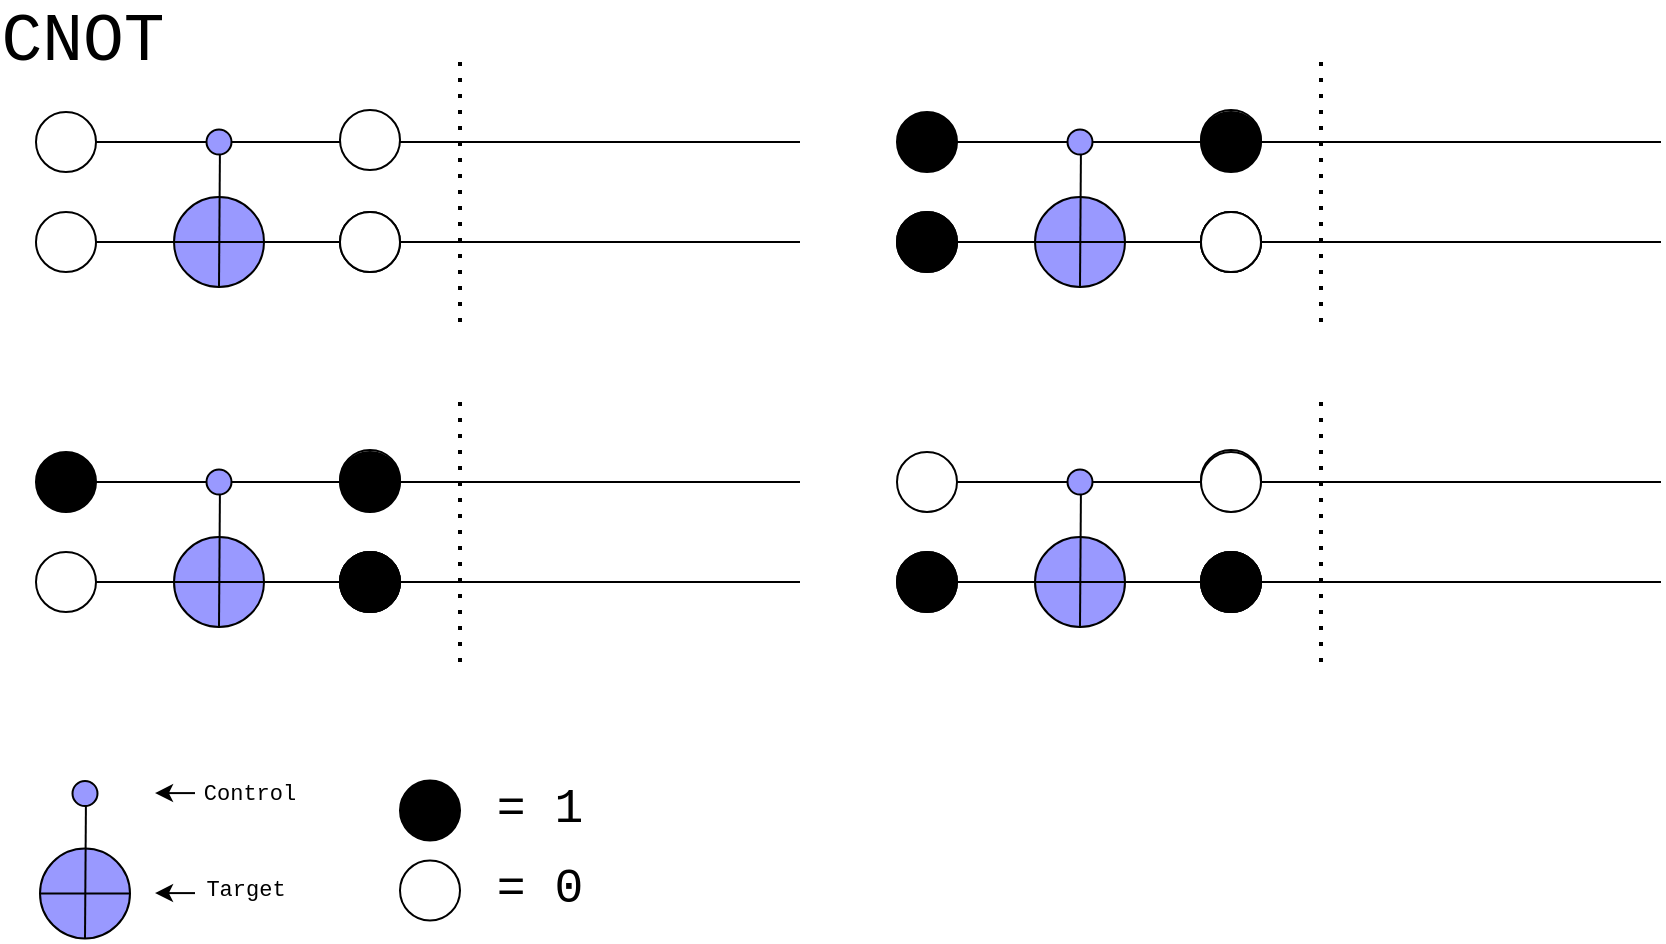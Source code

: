<mxfile version="20.6.0" type="device"><diagram id="c42yNX1yEkKoZ739y-wv" name="Page-1"><mxGraphModel dx="981" dy="553" grid="1" gridSize="10" guides="1" tooltips="1" connect="1" arrows="1" fold="1" page="1" pageScale="1" pageWidth="827" pageHeight="1169" math="0" shadow="0"><root><mxCell id="0"/><mxCell id="1" parent="0"/><mxCell id="PbG7F4YEUV1qH4xfj-eT-2" value="" style="endArrow=none;html=1;rounded=0;" edge="1" parent="1"><mxGeometry width="50" height="50" relative="1" as="geometry"><mxPoint x="70" y="90" as="sourcePoint"/><mxPoint x="430" y="90" as="targetPoint"/></mxGeometry></mxCell><mxCell id="PbG7F4YEUV1qH4xfj-eT-3" value="" style="endArrow=none;html=1;rounded=0;" edge="1" parent="1"><mxGeometry width="50" height="50" relative="1" as="geometry"><mxPoint x="70" y="140" as="sourcePoint"/><mxPoint x="430" y="140" as="targetPoint"/></mxGeometry></mxCell><mxCell id="PbG7F4YEUV1qH4xfj-eT-6" value="" style="ellipse;whiteSpace=wrap;html=1;fontFamily=Courier New;fontSize=24;" vertex="1" parent="1"><mxGeometry x="48" y="75" width="30" height="30" as="geometry"/></mxCell><mxCell id="PbG7F4YEUV1qH4xfj-eT-7" value="" style="ellipse;whiteSpace=wrap;html=1;fontFamily=Courier New;fontSize=24;" vertex="1" parent="1"><mxGeometry x="48" y="125" width="30" height="30" as="geometry"/></mxCell><mxCell id="PbG7F4YEUV1qH4xfj-eT-9" value="CNOT" style="text;html=1;strokeColor=none;fillColor=none;align=center;verticalAlign=middle;whiteSpace=wrap;rounded=0;fontFamily=Courier New;fontSize=34;fontStyle=0" vertex="1" parent="1"><mxGeometry x="33" y="20" width="77" height="40" as="geometry"/></mxCell><mxCell id="PbG7F4YEUV1qH4xfj-eT-10" value="" style="ellipse;whiteSpace=wrap;html=1;fontFamily=Courier New;fontSize=24;fillColor=#000000;" vertex="1" parent="1"><mxGeometry x="230" y="409.25" width="30" height="30" as="geometry"/></mxCell><mxCell id="PbG7F4YEUV1qH4xfj-eT-11" value="" style="ellipse;whiteSpace=wrap;html=1;fontFamily=Courier New;fontSize=24;" vertex="1" parent="1"><mxGeometry x="230" y="449.25" width="30" height="30" as="geometry"/></mxCell><mxCell id="PbG7F4YEUV1qH4xfj-eT-12" value="= 1" style="text;html=1;strokeColor=none;fillColor=none;align=center;verticalAlign=middle;whiteSpace=wrap;rounded=0;fontFamily=Courier New;fontSize=24;" vertex="1" parent="1"><mxGeometry x="270" y="409.25" width="60" height="30" as="geometry"/></mxCell><mxCell id="PbG7F4YEUV1qH4xfj-eT-13" value="= 0" style="text;html=1;strokeColor=none;fillColor=none;align=center;verticalAlign=middle;whiteSpace=wrap;rounded=0;fontFamily=Courier New;fontSize=24;" vertex="1" parent="1"><mxGeometry x="270" y="449.25" width="60" height="30" as="geometry"/></mxCell><mxCell id="PbG7F4YEUV1qH4xfj-eT-14" value="" style="endArrow=none;dashed=1;html=1;dashPattern=1 3;strokeWidth=2;rounded=0;fontFamily=Courier New;fontSize=24;" edge="1" parent="1"><mxGeometry width="50" height="50" relative="1" as="geometry"><mxPoint x="260" y="180" as="sourcePoint"/><mxPoint x="260" y="50" as="targetPoint"/></mxGeometry></mxCell><mxCell id="PbG7F4YEUV1qH4xfj-eT-15" value="" style="ellipse;whiteSpace=wrap;html=1;fontFamily=Courier New;fontSize=24;" vertex="1" parent="1"><mxGeometry x="200" y="74" width="30" height="30" as="geometry"/></mxCell><mxCell id="PbG7F4YEUV1qH4xfj-eT-16" value="" style="ellipse;whiteSpace=wrap;html=1;fontFamily=Courier New;fontSize=24;fillColor=#000000;" vertex="1" parent="1"><mxGeometry x="200" y="125" width="30" height="30" as="geometry"/></mxCell><mxCell id="PbG7F4YEUV1qH4xfj-eT-19" value="" style="ellipse;whiteSpace=wrap;html=1;aspect=fixed;fontFamily=Courier New;fontSize=24;fillColor=#9999FF;" vertex="1" parent="1"><mxGeometry x="117" y="117.5" width="45" height="45" as="geometry"/></mxCell><mxCell id="PbG7F4YEUV1qH4xfj-eT-21" value="" style="endArrow=none;html=1;rounded=0;fontFamily=Courier New;fontSize=24;entryX=1;entryY=0.5;entryDx=0;entryDy=0;exitX=0;exitY=0.5;exitDx=0;exitDy=0;" edge="1" parent="1" source="PbG7F4YEUV1qH4xfj-eT-19" target="PbG7F4YEUV1qH4xfj-eT-19"><mxGeometry width="50" height="50" relative="1" as="geometry"><mxPoint x="560" y="125" as="sourcePoint"/><mxPoint x="610" y="125" as="targetPoint"/></mxGeometry></mxCell><mxCell id="PbG7F4YEUV1qH4xfj-eT-22" value="" style="endArrow=none;html=1;rounded=0;fontFamily=Courier New;fontSize=24;exitX=0.5;exitY=1;exitDx=0;exitDy=0;" edge="1" parent="1" source="PbG7F4YEUV1qH4xfj-eT-19"><mxGeometry width="50" height="50" relative="1" as="geometry"><mxPoint x="585" y="150" as="sourcePoint"/><mxPoint x="140" y="90" as="targetPoint"/></mxGeometry></mxCell><mxCell id="PbG7F4YEUV1qH4xfj-eT-25" value="" style="ellipse;whiteSpace=wrap;html=1;aspect=fixed;fontFamily=Courier New;fontSize=24;fillColor=#9999FF;" vertex="1" parent="1"><mxGeometry x="133.25" y="83.75" width="12.5" height="12.5" as="geometry"/></mxCell><mxCell id="PbG7F4YEUV1qH4xfj-eT-26" value="" style="ellipse;whiteSpace=wrap;html=1;fontFamily=Courier New;fontSize=24;" vertex="1" parent="1"><mxGeometry x="200" y="125" width="30" height="30" as="geometry"/></mxCell><mxCell id="PbG7F4YEUV1qH4xfj-eT-42" value="" style="ellipse;whiteSpace=wrap;html=1;aspect=fixed;fontFamily=Courier New;fontSize=24;fillColor=#9999FF;" vertex="1" parent="1"><mxGeometry x="50" y="443.25" width="45" height="45" as="geometry"/></mxCell><mxCell id="PbG7F4YEUV1qH4xfj-eT-43" value="" style="endArrow=none;html=1;rounded=0;fontFamily=Courier New;fontSize=24;entryX=1;entryY=0.5;entryDx=0;entryDy=0;exitX=0;exitY=0.5;exitDx=0;exitDy=0;" edge="1" parent="1" source="PbG7F4YEUV1qH4xfj-eT-42" target="PbG7F4YEUV1qH4xfj-eT-42"><mxGeometry width="50" height="50" relative="1" as="geometry"><mxPoint x="493" y="450.75" as="sourcePoint"/><mxPoint x="543" y="450.75" as="targetPoint"/></mxGeometry></mxCell><mxCell id="PbG7F4YEUV1qH4xfj-eT-44" value="" style="endArrow=none;html=1;rounded=0;fontFamily=Courier New;fontSize=24;exitX=0.5;exitY=1;exitDx=0;exitDy=0;" edge="1" parent="1" source="PbG7F4YEUV1qH4xfj-eT-42"><mxGeometry width="50" height="50" relative="1" as="geometry"><mxPoint x="518" y="475.75" as="sourcePoint"/><mxPoint x="73" y="415.75" as="targetPoint"/></mxGeometry></mxCell><mxCell id="PbG7F4YEUV1qH4xfj-eT-45" value="" style="ellipse;whiteSpace=wrap;html=1;aspect=fixed;fontFamily=Courier New;fontSize=24;fillColor=#9999FF;" vertex="1" parent="1"><mxGeometry x="66.25" y="409.5" width="12.5" height="12.5" as="geometry"/></mxCell><mxCell id="PbG7F4YEUV1qH4xfj-eT-46" value="" style="endArrow=classic;html=1;rounded=0;fontFamily=Courier New;fontSize=34;" edge="1" parent="1"><mxGeometry width="50" height="50" relative="1" as="geometry"><mxPoint x="127.5" y="415.55" as="sourcePoint"/><mxPoint x="107.5" y="415.55" as="targetPoint"/></mxGeometry></mxCell><mxCell id="PbG7F4YEUV1qH4xfj-eT-47" value="" style="endArrow=classic;html=1;rounded=0;fontFamily=Courier New;fontSize=34;" edge="1" parent="1"><mxGeometry width="50" height="50" relative="1" as="geometry"><mxPoint x="127.5" y="465.55" as="sourcePoint"/><mxPoint x="107.5" y="465.55" as="targetPoint"/></mxGeometry></mxCell><mxCell id="PbG7F4YEUV1qH4xfj-eT-48" value="&lt;font style=&quot;font-size: 11px;&quot;&gt;Control&lt;/font&gt;" style="text;html=1;strokeColor=none;fillColor=none;align=center;verticalAlign=middle;whiteSpace=wrap;rounded=0;fontFamily=Courier New;fontSize=11;" vertex="1" parent="1"><mxGeometry x="124.5" y="401" width="60" height="30" as="geometry"/></mxCell><mxCell id="PbG7F4YEUV1qH4xfj-eT-49" value="&lt;font style=&quot;font-size: 11px;&quot;&gt;Target&lt;/font&gt;" style="text;html=1;strokeColor=none;fillColor=none;align=center;verticalAlign=middle;whiteSpace=wrap;rounded=0;fontFamily=Courier New;fontSize=11;" vertex="1" parent="1"><mxGeometry x="122.5" y="449.25" width="60" height="30" as="geometry"/></mxCell><mxCell id="PbG7F4YEUV1qH4xfj-eT-50" value="" style="endArrow=none;html=1;rounded=0;" edge="1" parent="1"><mxGeometry width="50" height="50" relative="1" as="geometry"><mxPoint x="70" y="260" as="sourcePoint"/><mxPoint x="430" y="260" as="targetPoint"/></mxGeometry></mxCell><mxCell id="PbG7F4YEUV1qH4xfj-eT-51" value="" style="endArrow=none;html=1;rounded=0;" edge="1" parent="1"><mxGeometry width="50" height="50" relative="1" as="geometry"><mxPoint x="70" y="310" as="sourcePoint"/><mxPoint x="430" y="310" as="targetPoint"/></mxGeometry></mxCell><mxCell id="PbG7F4YEUV1qH4xfj-eT-52" value="" style="ellipse;whiteSpace=wrap;html=1;fontFamily=Courier New;fontSize=24;fillColor=#000000;" vertex="1" parent="1"><mxGeometry x="48" y="245" width="30" height="30" as="geometry"/></mxCell><mxCell id="PbG7F4YEUV1qH4xfj-eT-53" value="" style="ellipse;whiteSpace=wrap;html=1;fontFamily=Courier New;fontSize=24;" vertex="1" parent="1"><mxGeometry x="48" y="295" width="30" height="30" as="geometry"/></mxCell><mxCell id="PbG7F4YEUV1qH4xfj-eT-54" value="" style="endArrow=none;dashed=1;html=1;dashPattern=1 3;strokeWidth=2;rounded=0;fontFamily=Courier New;fontSize=24;" edge="1" parent="1"><mxGeometry width="50" height="50" relative="1" as="geometry"><mxPoint x="260" y="350" as="sourcePoint"/><mxPoint x="260" y="220" as="targetPoint"/></mxGeometry></mxCell><mxCell id="PbG7F4YEUV1qH4xfj-eT-55" value="" style="ellipse;whiteSpace=wrap;html=1;fontFamily=Courier New;fontSize=24;" vertex="1" parent="1"><mxGeometry x="200" y="244" width="30" height="30" as="geometry"/></mxCell><mxCell id="PbG7F4YEUV1qH4xfj-eT-56" value="" style="ellipse;whiteSpace=wrap;html=1;fontFamily=Courier New;fontSize=24;fillColor=#000000;" vertex="1" parent="1"><mxGeometry x="200" y="295" width="30" height="30" as="geometry"/></mxCell><mxCell id="PbG7F4YEUV1qH4xfj-eT-57" value="" style="ellipse;whiteSpace=wrap;html=1;aspect=fixed;fontFamily=Courier New;fontSize=24;fillColor=#9999FF;" vertex="1" parent="1"><mxGeometry x="117" y="287.5" width="45" height="45" as="geometry"/></mxCell><mxCell id="PbG7F4YEUV1qH4xfj-eT-58" value="" style="endArrow=none;html=1;rounded=0;fontFamily=Courier New;fontSize=24;entryX=1;entryY=0.5;entryDx=0;entryDy=0;exitX=0;exitY=0.5;exitDx=0;exitDy=0;" edge="1" parent="1" source="PbG7F4YEUV1qH4xfj-eT-57" target="PbG7F4YEUV1qH4xfj-eT-57"><mxGeometry width="50" height="50" relative="1" as="geometry"><mxPoint x="560" y="295" as="sourcePoint"/><mxPoint x="610" y="295" as="targetPoint"/></mxGeometry></mxCell><mxCell id="PbG7F4YEUV1qH4xfj-eT-59" value="" style="endArrow=none;html=1;rounded=0;fontFamily=Courier New;fontSize=24;exitX=0.5;exitY=1;exitDx=0;exitDy=0;" edge="1" parent="1" source="PbG7F4YEUV1qH4xfj-eT-57"><mxGeometry width="50" height="50" relative="1" as="geometry"><mxPoint x="585" y="320" as="sourcePoint"/><mxPoint x="140" y="260" as="targetPoint"/></mxGeometry></mxCell><mxCell id="PbG7F4YEUV1qH4xfj-eT-60" value="" style="ellipse;whiteSpace=wrap;html=1;aspect=fixed;fontFamily=Courier New;fontSize=24;fillColor=#9999FF;" vertex="1" parent="1"><mxGeometry x="133.25" y="253.75" width="12.5" height="12.5" as="geometry"/></mxCell><mxCell id="PbG7F4YEUV1qH4xfj-eT-61" value="" style="ellipse;whiteSpace=wrap;html=1;fontFamily=Courier New;fontSize=24;" vertex="1" parent="1"><mxGeometry x="200" y="295" width="30" height="30" as="geometry"/></mxCell><mxCell id="PbG7F4YEUV1qH4xfj-eT-62" value="" style="ellipse;whiteSpace=wrap;html=1;fontFamily=Courier New;fontSize=24;fillColor=#000000;" vertex="1" parent="1"><mxGeometry x="200" y="245" width="30" height="30" as="geometry"/></mxCell><mxCell id="PbG7F4YEUV1qH4xfj-eT-64" value="" style="ellipse;whiteSpace=wrap;html=1;fontFamily=Courier New;fontSize=24;fillColor=#000000;" vertex="1" parent="1"><mxGeometry x="200" y="295" width="30" height="30" as="geometry"/></mxCell><mxCell id="PbG7F4YEUV1qH4xfj-eT-65" value="" style="endArrow=none;html=1;rounded=0;" edge="1" parent="1"><mxGeometry width="50" height="50" relative="1" as="geometry"><mxPoint x="500.5" y="260" as="sourcePoint"/><mxPoint x="860.5" y="260" as="targetPoint"/></mxGeometry></mxCell><mxCell id="PbG7F4YEUV1qH4xfj-eT-66" value="" style="endArrow=none;html=1;rounded=0;" edge="1" parent="1"><mxGeometry width="50" height="50" relative="1" as="geometry"><mxPoint x="500.5" y="310" as="sourcePoint"/><mxPoint x="860.5" y="310" as="targetPoint"/></mxGeometry></mxCell><mxCell id="PbG7F4YEUV1qH4xfj-eT-67" value="" style="ellipse;whiteSpace=wrap;html=1;fontFamily=Courier New;fontSize=24;" vertex="1" parent="1"><mxGeometry x="478.5" y="245" width="30" height="30" as="geometry"/></mxCell><mxCell id="PbG7F4YEUV1qH4xfj-eT-68" value="" style="ellipse;whiteSpace=wrap;html=1;fontFamily=Courier New;fontSize=24;" vertex="1" parent="1"><mxGeometry x="478.5" y="295" width="30" height="30" as="geometry"/></mxCell><mxCell id="PbG7F4YEUV1qH4xfj-eT-69" value="" style="endArrow=none;dashed=1;html=1;dashPattern=1 3;strokeWidth=2;rounded=0;fontFamily=Courier New;fontSize=24;" edge="1" parent="1"><mxGeometry width="50" height="50" relative="1" as="geometry"><mxPoint x="690.5" y="350" as="sourcePoint"/><mxPoint x="690.5" y="220" as="targetPoint"/></mxGeometry></mxCell><mxCell id="PbG7F4YEUV1qH4xfj-eT-70" value="" style="ellipse;whiteSpace=wrap;html=1;fontFamily=Courier New;fontSize=24;" vertex="1" parent="1"><mxGeometry x="630.5" y="244" width="30" height="30" as="geometry"/></mxCell><mxCell id="PbG7F4YEUV1qH4xfj-eT-71" value="" style="ellipse;whiteSpace=wrap;html=1;fontFamily=Courier New;fontSize=24;fillColor=#000000;" vertex="1" parent="1"><mxGeometry x="630.5" y="295" width="30" height="30" as="geometry"/></mxCell><mxCell id="PbG7F4YEUV1qH4xfj-eT-72" value="" style="ellipse;whiteSpace=wrap;html=1;aspect=fixed;fontFamily=Courier New;fontSize=24;fillColor=#9999FF;" vertex="1" parent="1"><mxGeometry x="547.5" y="287.5" width="45" height="45" as="geometry"/></mxCell><mxCell id="PbG7F4YEUV1qH4xfj-eT-73" value="" style="endArrow=none;html=1;rounded=0;fontFamily=Courier New;fontSize=24;entryX=1;entryY=0.5;entryDx=0;entryDy=0;exitX=0;exitY=0.5;exitDx=0;exitDy=0;" edge="1" parent="1" source="PbG7F4YEUV1qH4xfj-eT-72" target="PbG7F4YEUV1qH4xfj-eT-72"><mxGeometry width="50" height="50" relative="1" as="geometry"><mxPoint x="990.5" y="295" as="sourcePoint"/><mxPoint x="1040.5" y="295" as="targetPoint"/></mxGeometry></mxCell><mxCell id="PbG7F4YEUV1qH4xfj-eT-74" value="" style="endArrow=none;html=1;rounded=0;fontFamily=Courier New;fontSize=24;exitX=0.5;exitY=1;exitDx=0;exitDy=0;" edge="1" parent="1" source="PbG7F4YEUV1qH4xfj-eT-72"><mxGeometry width="50" height="50" relative="1" as="geometry"><mxPoint x="1015.5" y="320" as="sourcePoint"/><mxPoint x="570.5" y="260" as="targetPoint"/></mxGeometry></mxCell><mxCell id="PbG7F4YEUV1qH4xfj-eT-75" value="" style="ellipse;whiteSpace=wrap;html=1;aspect=fixed;fontFamily=Courier New;fontSize=24;fillColor=#9999FF;" vertex="1" parent="1"><mxGeometry x="563.75" y="253.75" width="12.5" height="12.5" as="geometry"/></mxCell><mxCell id="PbG7F4YEUV1qH4xfj-eT-76" value="" style="ellipse;whiteSpace=wrap;html=1;fontFamily=Courier New;fontSize=24;" vertex="1" parent="1"><mxGeometry x="630.5" y="295" width="30" height="30" as="geometry"/></mxCell><mxCell id="PbG7F4YEUV1qH4xfj-eT-77" value="" style="ellipse;whiteSpace=wrap;html=1;fontFamily=Courier New;fontSize=24;" vertex="1" parent="1"><mxGeometry x="630.5" y="245" width="30" height="30" as="geometry"/></mxCell><mxCell id="PbG7F4YEUV1qH4xfj-eT-78" value="" style="ellipse;whiteSpace=wrap;html=1;fontFamily=Courier New;fontSize=24;fillColor=#000000;" vertex="1" parent="1"><mxGeometry x="630.5" y="295" width="30" height="30" as="geometry"/></mxCell><mxCell id="PbG7F4YEUV1qH4xfj-eT-79" value="" style="ellipse;whiteSpace=wrap;html=1;fontFamily=Courier New;fontSize=24;strokeColor=#000000;fillColor=#000000;" vertex="1" parent="1"><mxGeometry x="478.5" y="295" width="30" height="30" as="geometry"/></mxCell><mxCell id="PbG7F4YEUV1qH4xfj-eT-81" value="" style="endArrow=none;html=1;rounded=0;" edge="1" parent="1"><mxGeometry width="50" height="50" relative="1" as="geometry"><mxPoint x="500.5" y="90" as="sourcePoint"/><mxPoint x="860.5" y="90" as="targetPoint"/></mxGeometry></mxCell><mxCell id="PbG7F4YEUV1qH4xfj-eT-82" value="" style="endArrow=none;html=1;rounded=0;" edge="1" parent="1"><mxGeometry width="50" height="50" relative="1" as="geometry"><mxPoint x="500.5" y="140" as="sourcePoint"/><mxPoint x="860.5" y="140" as="targetPoint"/></mxGeometry></mxCell><mxCell id="PbG7F4YEUV1qH4xfj-eT-83" value="" style="ellipse;whiteSpace=wrap;html=1;fontFamily=Courier New;fontSize=24;fillColor=#000000;" vertex="1" parent="1"><mxGeometry x="478.5" y="75" width="30" height="30" as="geometry"/></mxCell><mxCell id="PbG7F4YEUV1qH4xfj-eT-84" value="" style="ellipse;whiteSpace=wrap;html=1;fontFamily=Courier New;fontSize=24;" vertex="1" parent="1"><mxGeometry x="478.5" y="125" width="30" height="30" as="geometry"/></mxCell><mxCell id="PbG7F4YEUV1qH4xfj-eT-85" value="" style="endArrow=none;dashed=1;html=1;dashPattern=1 3;strokeWidth=2;rounded=0;fontFamily=Courier New;fontSize=24;" edge="1" parent="1"><mxGeometry width="50" height="50" relative="1" as="geometry"><mxPoint x="690.5" y="180" as="sourcePoint"/><mxPoint x="690.5" y="50" as="targetPoint"/></mxGeometry></mxCell><mxCell id="PbG7F4YEUV1qH4xfj-eT-86" value="" style="ellipse;whiteSpace=wrap;html=1;fontFamily=Courier New;fontSize=24;" vertex="1" parent="1"><mxGeometry x="630.5" y="74" width="30" height="30" as="geometry"/></mxCell><mxCell id="PbG7F4YEUV1qH4xfj-eT-87" value="" style="ellipse;whiteSpace=wrap;html=1;fontFamily=Courier New;fontSize=24;fillColor=#000000;" vertex="1" parent="1"><mxGeometry x="630.5" y="125" width="30" height="30" as="geometry"/></mxCell><mxCell id="PbG7F4YEUV1qH4xfj-eT-88" value="" style="ellipse;whiteSpace=wrap;html=1;aspect=fixed;fontFamily=Courier New;fontSize=24;fillColor=#9999FF;" vertex="1" parent="1"><mxGeometry x="547.5" y="117.5" width="45" height="45" as="geometry"/></mxCell><mxCell id="PbG7F4YEUV1qH4xfj-eT-89" value="" style="endArrow=none;html=1;rounded=0;fontFamily=Courier New;fontSize=24;entryX=1;entryY=0.5;entryDx=0;entryDy=0;exitX=0;exitY=0.5;exitDx=0;exitDy=0;" edge="1" parent="1" source="PbG7F4YEUV1qH4xfj-eT-88" target="PbG7F4YEUV1qH4xfj-eT-88"><mxGeometry width="50" height="50" relative="1" as="geometry"><mxPoint x="990.5" y="125" as="sourcePoint"/><mxPoint x="1040.5" y="125" as="targetPoint"/></mxGeometry></mxCell><mxCell id="PbG7F4YEUV1qH4xfj-eT-90" value="" style="endArrow=none;html=1;rounded=0;fontFamily=Courier New;fontSize=24;exitX=0.5;exitY=1;exitDx=0;exitDy=0;" edge="1" parent="1" source="PbG7F4YEUV1qH4xfj-eT-88"><mxGeometry width="50" height="50" relative="1" as="geometry"><mxPoint x="1015.5" y="150" as="sourcePoint"/><mxPoint x="570.5" y="90" as="targetPoint"/></mxGeometry></mxCell><mxCell id="PbG7F4YEUV1qH4xfj-eT-91" value="" style="ellipse;whiteSpace=wrap;html=1;aspect=fixed;fontFamily=Courier New;fontSize=24;fillColor=#9999FF;" vertex="1" parent="1"><mxGeometry x="563.75" y="83.75" width="12.5" height="12.5" as="geometry"/></mxCell><mxCell id="PbG7F4YEUV1qH4xfj-eT-92" value="" style="ellipse;whiteSpace=wrap;html=1;fontFamily=Courier New;fontSize=24;" vertex="1" parent="1"><mxGeometry x="630.5" y="125" width="30" height="30" as="geometry"/></mxCell><mxCell id="PbG7F4YEUV1qH4xfj-eT-93" value="" style="ellipse;whiteSpace=wrap;html=1;fontFamily=Courier New;fontSize=24;fillColor=#000000;" vertex="1" parent="1"><mxGeometry x="630.5" y="75" width="30" height="30" as="geometry"/></mxCell><mxCell id="PbG7F4YEUV1qH4xfj-eT-94" value="" style="ellipse;whiteSpace=wrap;html=1;fontFamily=Courier New;fontSize=24;fillColor=#FFFFFF;" vertex="1" parent="1"><mxGeometry x="630.5" y="125" width="30" height="30" as="geometry"/></mxCell><mxCell id="PbG7F4YEUV1qH4xfj-eT-95" value="" style="ellipse;whiteSpace=wrap;html=1;fontFamily=Courier New;fontSize=24;fillColor=#000000;" vertex="1" parent="1"><mxGeometry x="478.5" y="125" width="30" height="30" as="geometry"/></mxCell></root></mxGraphModel></diagram></mxfile>